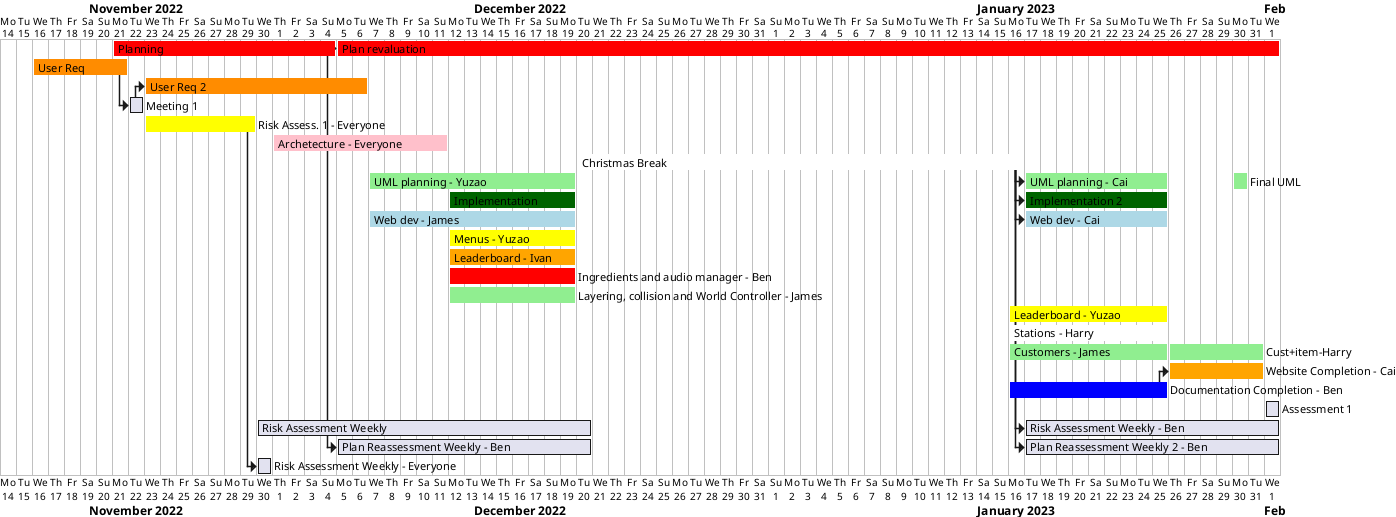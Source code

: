 @startgantt

Project starts 2022-11-14

[Planning] starts 2022-11-21 and ends 2022-12-04

[User Req] starts 2022-11-16 and ends 2022-11-21
[User Req 2] starts 2022-11-23 and ends 2022-12-06

[Meeting 1] starts at [User Req]'s end
[User Req 2] starts at [Meeting 1]'s end

[Risk Assess. 1 - Everyone] starts 2022-11-23 and ends 2022-11-29

[Archetecture - Everyone] starts 2022-12-01 and ends 2022-12-11 and is colored in Pink

[Christmas Break] starts 2022-12-20 and ends 2023-01-16 and is colored in White

[UML planning - Yuzao] starts 2022-12-07 and ends 2022-12-19
[Implementation] starts 2022-12-12 and ends 2022-12-19
[Web dev - James] starts 2022-12-07 and ends 2022-12-19

[Menus - Yuzao] starts 2022-12-12 and ends 2022-12-19 and is colored in Yellow
[Leaderboard - Ivan] starts 2022-12-12 and ends 2022-12-19 and is colored in Orange
[Ingredients and audio manager - Ben] starts 2022-12-12 and ends 2022-12-19 and is colored in Red
[Layering, collision and World Controller - James] starts 2022-12-12 and ends 2022-12-19 and is colored in LightGreen


[Leaderboard - Yuzao] starts 2023-01-16 and ends 2023-01-25 and is colored in yellow

[Stations - Harry] starts 2023-01-16 and ends 2023-01-25 and is colored in Lilac
[Customers - James] starts 2023-01-16 and ends 2023-01-25 and is colored in LightGreen
[Cust+item-Harry] starts 2023-01-26 and ends 2023-01-31 and displays on same row as [Customers - James]
[Cust+item-Harry] is colored in lightGreen

[Website Completion - Cai] lasts 6 days
[Documentation Completion - Ben] lasts 10 days

[Website Completion - Cai] starts 2023-01-24
[Documentation Completion - Ben] starts 2023-01-16
[Assessment 1] starts 2023-02-01


[Web dev - Cai] starts at [Christmas Break]'s end and ends 2023-01-25 and displays on same row as [Web dev - James]
[UML planning - Cai] starts at [Christmas Break]'s end and ends 2023-01-25 and displays on same row as [UML planning - Yuzao]
[Implementation 2] starts at [Christmas Break]'s end and ends 2023-01-25 and displays on same row as [Implementation]
[Plan revaluation] starts at [Planning]'s end and displays on same row as [Planning]
[Plan revaluation] ends 2023-02-01
[Plan revaluation] is colored in red

[Website Completion - Cai] starts at [Documentation Completion - Ben]'s end
[Final UML] starts 2023-01-30 and displays on same row as [UML planning - Cai]
[Risk Assessment Weekly] starts 2022-11-30 and ends 2022-12-20
[Plan Reassessment Weekly - Ben] starts 2022-12-05 and ends 2022-12-20

[Risk Assessment Weekly - Ben] starts at [Christmas Break]'s end and ends 2023-02-01 and displays on same row as [Risk Assessment Weekly]
[Plan Reassessment Weekly 2 - Ben] starts at [Christmas Break]'s end and ends 2023-02-01 and displays on same row as [Plan Reassessment Weekly - Ben]

[Risk Assessment Weekly - Everyone] starts at [Risk Assess. 1 - Everyone]'s end
[Plan Reassessment Weekly - Ben] starts at [Planning]'s end

[Website Completion - Cai] is colored in Orange
[Documentation Completion - Ben] is colored in Blue
[Planning] is colored in Red
[Risk Assess. 1 - Everyone] is colored in Yellow
[Final UML] is colored in lightGreen

[Web dev - Cai] is colored in LightBlue
[UML planning - Cai] is colored in LightGreen
[Web dev - James] is colored in LightBlue
[UML planning - Yuzao] is colored in LightGreen
[Implementation] is colored in DarkGreen
[Implementation 2] is colored in DarkGreen

[User Req] is colored in DarkOrange
[User Req 2] is colored in DarkOrange


@endgantt
